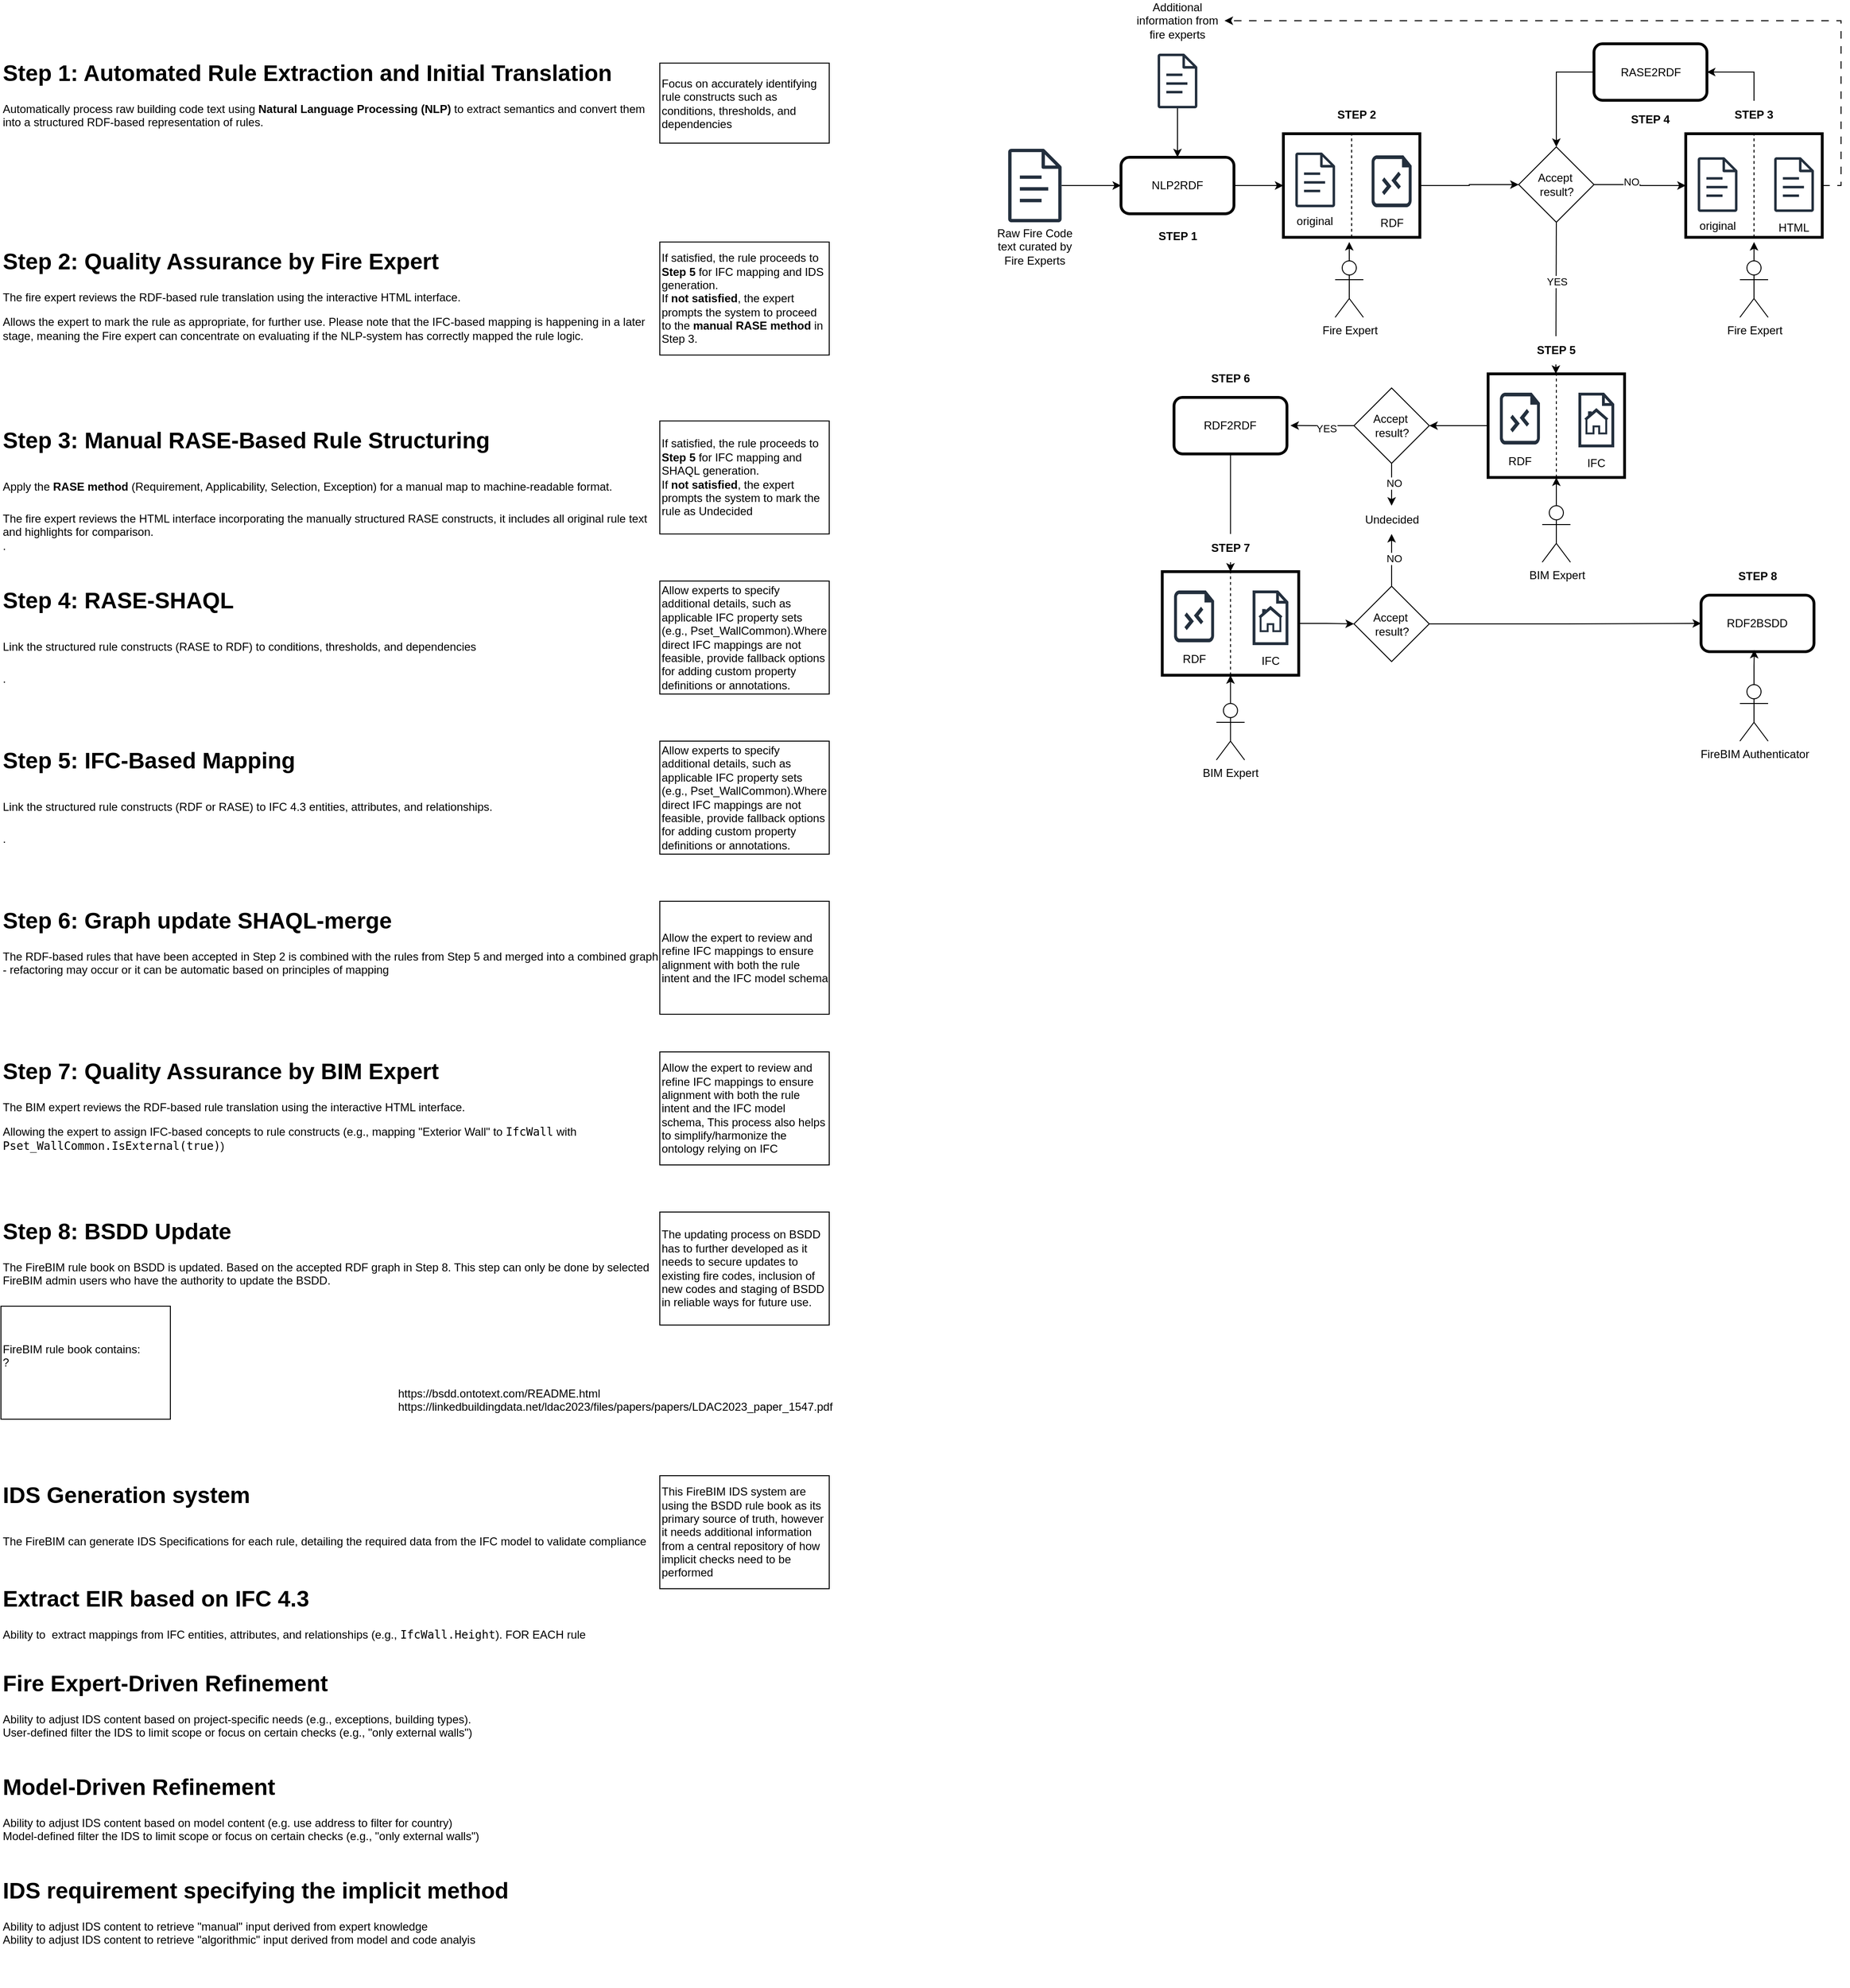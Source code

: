 <mxfile version="24.8.6">
  <diagram name="Page-1" id="r5hVRslawZsMWMXb4wWY">
    <mxGraphModel dx="2206" dy="2420" grid="1" gridSize="10" guides="1" tooltips="1" connect="1" arrows="1" fold="1" page="1" pageScale="1" pageWidth="850" pageHeight="1100" math="0" shadow="0">
      <root>
        <mxCell id="0" />
        <mxCell id="1" parent="0" />
        <mxCell id="cowbU3c1tZKaxY06-JKs-1" value="&lt;h1 style=&quot;margin-top: 0px;&quot;&gt;Step 1: Automated Rule Extraction and Initial Translation&lt;/h1&gt;&lt;p&gt;&lt;span style=&quot;background-color: initial;&quot;&gt;Automatically process raw building code text using &lt;/span&gt;&lt;strong style=&quot;background-color: initial;&quot;&gt;Natural Language Processing (NLP)&lt;/strong&gt;&lt;span style=&quot;background-color: initial;&quot;&gt; to extract semantics and convert them into a structured RDF-based representation of rules.&lt;/span&gt;&lt;/p&gt;" style="text;html=1;whiteSpace=wrap;overflow=hidden;rounded=0;" vertex="1" parent="1">
          <mxGeometry x="40" y="50" width="700" height="130" as="geometry" />
        </mxCell>
        <mxCell id="cowbU3c1tZKaxY06-JKs-2" value="Focus on accurately identifying rule constructs such as conditions, thresholds, and dependencies" style="rounded=0;whiteSpace=wrap;html=1;align=left;" vertex="1" parent="1">
          <mxGeometry x="740" y="60" width="180" height="85" as="geometry" />
        </mxCell>
        <mxCell id="cowbU3c1tZKaxY06-JKs-3" value="&lt;h1 style=&quot;margin-top: 0px;&quot;&gt;Step 2: Quality Assurance by Fire Expert&lt;/h1&gt;&lt;p&gt;The fire expert reviews the RDF-based rule translation using the interactive HTML interface.&lt;/p&gt;&lt;p&gt;Allows the expert to mark the rule as appropriate, for further use. Please note that the IFC-based mapping is happening in a later stage, meaning the Fire expert can concentrate on evaluating if the NLP-system has correctly mapped the rule logic.&amp;nbsp;&amp;nbsp;&lt;/p&gt;" style="text;html=1;whiteSpace=wrap;overflow=hidden;rounded=0;" vertex="1" parent="1">
          <mxGeometry x="40" y="250" width="700" height="120" as="geometry" />
        </mxCell>
        <mxCell id="cowbU3c1tZKaxY06-JKs-5" value="If satisfied, the rule proceeds to &lt;strong&gt;Step 5&lt;/strong&gt; for IFC mapping and IDS generation.&lt;div&gt;If &lt;strong&gt;not satisfied&lt;/strong&gt;, the expert prompts the system to proceed to the &lt;strong&gt;manual RASE method&lt;/strong&gt; in Step 3.&lt;/div&gt;" style="rounded=0;whiteSpace=wrap;html=1;align=left;" vertex="1" parent="1">
          <mxGeometry x="740" y="250" width="180" height="120" as="geometry" />
        </mxCell>
        <mxCell id="cowbU3c1tZKaxY06-JKs-6" value="&lt;h1 style=&quot;margin-top: 0px;&quot;&gt;Step 3:&amp;nbsp;&lt;span style=&quot;background-color: initial;&quot;&gt;Manual RASE-Based Rule Structuring&lt;/span&gt;&lt;/h1&gt;&lt;h1 style=&quot;margin-top: 0px;&quot;&gt;&lt;span style=&quot;background-color: initial; font-size: 12px; font-weight: normal;&quot;&gt;Apply the &lt;/span&gt;&lt;strong style=&quot;background-color: initial; font-size: 12px;&quot;&gt;RASE method&lt;/strong&gt;&lt;span style=&quot;background-color: initial; font-size: 12px; font-weight: normal;&quot;&gt; (Requirement, Applicability, Selection, Exception) for a manual map to&lt;/span&gt;&lt;span style=&quot;background-color: initial; font-size: 12px; font-weight: normal;&quot;&gt;&amp;nbsp;machine-readable format&lt;/span&gt;&lt;span style=&quot;background-color: initial; font-size: 12px; font-weight: normal;&quot;&gt;.&lt;/span&gt;&lt;/h1&gt;&lt;div&gt;&lt;span style=&quot;background-color: initial;&quot;&gt;The fire expert reviews the&amp;nbsp;&lt;/span&gt;HTML interface incorporating the manually structured RASE constructs, it includes all original rule text and highlights for comparison.&lt;span style=&quot;background-color: initial; font-size: 12px; font-weight: normal;&quot;&gt;&lt;/span&gt;&lt;/div&gt;&lt;div&gt;.&lt;/div&gt;" style="text;html=1;whiteSpace=wrap;overflow=hidden;rounded=0;" vertex="1" parent="1">
          <mxGeometry x="40" y="440" width="700" height="150" as="geometry" />
        </mxCell>
        <mxCell id="cowbU3c1tZKaxY06-JKs-7" value="If satisfied, the rule proceeds to &lt;strong&gt;Step 5&lt;/strong&gt; for IFC mapping and SHAQL generation.&lt;div&gt;If &lt;strong&gt;not satisfied&lt;/strong&gt;, the expert prompts the system to mark the rule as Undecided&lt;/div&gt;" style="rounded=0;whiteSpace=wrap;html=1;align=left;" vertex="1" parent="1">
          <mxGeometry x="740" y="440" width="180" height="120" as="geometry" />
        </mxCell>
        <mxCell id="cowbU3c1tZKaxY06-JKs-8" value="&lt;h1 style=&quot;margin-top: 0px;&quot;&gt;Step 5:&amp;nbsp;&lt;span style=&quot;background-color: initial;&quot;&gt;IFC-Based Mapping&lt;/span&gt;&lt;/h1&gt;&lt;h1 style=&quot;margin-top: 0px;&quot;&gt;&lt;span style=&quot;font-size: 12px; font-weight: 400;&quot;&gt;Link the structured rule constructs (RDF or RASE) to IFC 4.3 entities, attributes, and relationships.&lt;/span&gt;&lt;/h1&gt;&lt;div&gt;.&lt;/div&gt;" style="text;html=1;whiteSpace=wrap;overflow=hidden;rounded=0;" vertex="1" parent="1">
          <mxGeometry x="40" y="780" width="700" height="150" as="geometry" />
        </mxCell>
        <mxCell id="cowbU3c1tZKaxY06-JKs-9" value="Allow experts to specify additional details, such as applicable IFC property sets (e.g., Pset_WallCommon).Where direct IFC mappings are not feasible, provide fallback options for adding custom property definitions or annotations." style="rounded=0;whiteSpace=wrap;html=1;align=left;" vertex="1" parent="1">
          <mxGeometry x="740" y="780" width="180" height="120" as="geometry" />
        </mxCell>
        <mxCell id="cowbU3c1tZKaxY06-JKs-10" value="&lt;h1 style=&quot;margin-top: 0px;&quot;&gt;Step 4: RASE-SHAQL&lt;/h1&gt;&lt;h1 style=&quot;margin-top: 0px;&quot;&gt;&lt;span style=&quot;font-size: 12px; font-weight: 400;&quot;&gt;Link the structured rule constructs (RASE to RDF) to&amp;nbsp;&lt;/span&gt;&lt;span style=&quot;background-color: initial; font-size: 12px; font-weight: normal;&quot;&gt;conditions, thresholds, and dependencies&lt;/span&gt;&lt;/h1&gt;&lt;div&gt;.&lt;/div&gt;" style="text;html=1;whiteSpace=wrap;overflow=hidden;rounded=0;" vertex="1" parent="1">
          <mxGeometry x="40" y="610" width="700" height="150" as="geometry" />
        </mxCell>
        <mxCell id="cowbU3c1tZKaxY06-JKs-11" value="Allow experts to specify additional details, such as applicable IFC property sets (e.g., Pset_WallCommon).Where direct IFC mappings are not feasible, provide fallback options for adding custom property definitions or annotations." style="rounded=0;whiteSpace=wrap;html=1;align=left;" vertex="1" parent="1">
          <mxGeometry x="740" y="610" width="180" height="120" as="geometry" />
        </mxCell>
        <mxCell id="cowbU3c1tZKaxY06-JKs-12" value="&lt;h1 style=&quot;margin-top: 0px;&quot;&gt;Step 6: Graph update SHAQL-merge&lt;/h1&gt;&lt;p&gt;The RDF-based rules that have been accepted in Step 2 is combined with the rules from Step 5 and merged into a combined graph - refactoring may occur or it can be automatic based on principles of mapping&lt;/p&gt;" style="text;html=1;whiteSpace=wrap;overflow=hidden;rounded=0;" vertex="1" parent="1">
          <mxGeometry x="40" y="950" width="700" height="120" as="geometry" />
        </mxCell>
        <mxCell id="cowbU3c1tZKaxY06-JKs-13" value="Allow the expert to review and refine IFC mappings to ensure alignment with both the rule intent and the IFC model schema" style="rounded=0;whiteSpace=wrap;html=1;align=left;" vertex="1" parent="1">
          <mxGeometry x="740" y="950" width="180" height="120" as="geometry" />
        </mxCell>
        <mxCell id="cowbU3c1tZKaxY06-JKs-14" value="&lt;h1 style=&quot;margin-top: 0px;&quot;&gt;Step 7: Quality Assurance by BIM Expert&lt;/h1&gt;&lt;p&gt;The BIM expert reviews the RDF-based rule translation using the interactive HTML interface.&lt;/p&gt;&lt;p&gt;Allowing the expert to assign IFC-based concepts to rule constructs (e.g., mapping &quot;Exterior Wall&quot; to &lt;code&gt;IfcWall&lt;/code&gt; with &lt;code&gt;Pset_WallCommon.IsExternal(true)&lt;/code&gt;)&lt;/p&gt;" style="text;html=1;whiteSpace=wrap;overflow=hidden;rounded=0;" vertex="1" parent="1">
          <mxGeometry x="40" y="1110" width="700" height="120" as="geometry" />
        </mxCell>
        <mxCell id="cowbU3c1tZKaxY06-JKs-15" value="Allow the expert to review and refine IFC mappings to ensure alignment with both the rule intent and the IFC model schema, This process also helps to simplify/harmonize the ontology relying on IFC" style="rounded=0;whiteSpace=wrap;html=1;align=left;" vertex="1" parent="1">
          <mxGeometry x="740" y="1110" width="180" height="120" as="geometry" />
        </mxCell>
        <mxCell id="cowbU3c1tZKaxY06-JKs-16" value="&lt;h1 style=&quot;margin-top: 0px;&quot;&gt;Step 8: BSDD Update&lt;/h1&gt;&lt;p&gt;The FireBIM rule book on BSDD is updated. Based on the accepted RDF graph in Step 8. This step can only be done by selected FireBIM admin users who have the authority to update the BSDD.&amp;nbsp;&lt;br&gt;&amp;nbsp;&amp;nbsp;&lt;/p&gt;" style="text;html=1;whiteSpace=wrap;overflow=hidden;rounded=0;" vertex="1" parent="1">
          <mxGeometry x="40" y="1280" width="700" height="120" as="geometry" />
        </mxCell>
        <mxCell id="cowbU3c1tZKaxY06-JKs-17" value="The updating process on BSDD has to further developed as it needs to secure updates to existing fire codes, inclusion of new codes and staging of BSDD in reliable ways for future use." style="rounded=0;whiteSpace=wrap;html=1;align=left;" vertex="1" parent="1">
          <mxGeometry x="740" y="1280" width="180" height="120" as="geometry" />
        </mxCell>
        <mxCell id="cowbU3c1tZKaxY06-JKs-18" value="&lt;h1 style=&quot;margin-top: 0px;&quot;&gt;&lt;span style=&quot;background-color: initial;&quot;&gt;IDS Generation system&lt;/span&gt;&lt;/h1&gt;&lt;h1 style=&quot;margin-top: 0px;&quot;&gt;&lt;span style=&quot;background-color: initial; font-size: 12px; font-weight: normal;&quot;&gt;The FireBIM can g&lt;/span&gt;&lt;span style=&quot;background-color: initial; font-size: 12px; font-weight: normal;&quot;&gt;enerate IDS Specifications&amp;nbsp;&lt;/span&gt;&lt;span style=&quot;background-color: initial; font-size: 12px; font-weight: normal;&quot;&gt;for each rule, detailing the required data from the IFC model to validate compliance&lt;/span&gt;&lt;/h1&gt;" style="text;html=1;whiteSpace=wrap;overflow=hidden;rounded=0;" vertex="1" parent="1">
          <mxGeometry x="40" y="1560" width="700" height="120" as="geometry" />
        </mxCell>
        <mxCell id="cowbU3c1tZKaxY06-JKs-19" value="This FireBIM IDS system are using the BSDD rule book as its primary source of truth, however it needs additional information from a central repository of how implicit checks need to be performed" style="rounded=0;whiteSpace=wrap;html=1;align=left;" vertex="1" parent="1">
          <mxGeometry x="740" y="1560" width="180" height="120" as="geometry" />
        </mxCell>
        <mxCell id="cowbU3c1tZKaxY06-JKs-20" value="&lt;h1 style=&quot;margin-top: 0px;&quot;&gt;Extract EIR based on IFC 4.3&lt;/h1&gt;&lt;div&gt;Ability to&amp;nbsp; extract mappings from IFC entities, attributes, and relationships (e.g., &lt;code&gt;IfcWall.Height&lt;/code&gt;). FOR EACH rule&lt;/div&gt;&lt;p&gt;&amp;nbsp;&amp;nbsp;&lt;/p&gt;" style="text;html=1;whiteSpace=wrap;overflow=hidden;rounded=0;" vertex="1" parent="1">
          <mxGeometry x="40" y="1670" width="700" height="120" as="geometry" />
        </mxCell>
        <mxCell id="cowbU3c1tZKaxY06-JKs-21" value="FireBIM rule book contains:&lt;br&gt;?&lt;br&gt;&lt;div&gt;&lt;br&gt;&lt;/div&gt;" style="rounded=0;whiteSpace=wrap;html=1;align=left;" vertex="1" parent="1">
          <mxGeometry x="40" y="1380" width="180" height="120" as="geometry" />
        </mxCell>
        <UserObject label="https://bsdd.ontotext.com/README.html&#xa;https://linkedbuildingdata.net/ldac2023/files/papers/papers/LDAC2023_paper_1547.pdf" link="chrome-extension://efaidnbmnnnibpcajpcglclefindmkaj/https://linkedbuildingdata.net/ldac2023/files/papers/papers/LDAC2023_paper_1547.pdf" id="cowbU3c1tZKaxY06-JKs-22">
          <mxCell style="text;whiteSpace=wrap;" vertex="1" parent="1">
            <mxGeometry x="460" y="1459" width="560" height="50" as="geometry" />
          </mxCell>
        </UserObject>
        <mxCell id="cowbU3c1tZKaxY06-JKs-23" value="&lt;h1 style=&quot;margin-top: 0px;&quot;&gt;Fire Expert-Driven Refinement&lt;/h1&gt;&lt;div&gt;Ability to&amp;nbsp;&lt;span style=&quot;background-color: initial;&quot;&gt;adjust IDS content based on project-specific needs (e.g., exceptions, building types).&lt;/span&gt;&lt;br&gt;&lt;/div&gt;&lt;div&gt;User-defined filter the IDS to limit scope or focus on certain checks (e.g., &quot;only external walls&quot;)&lt;span style=&quot;background-color: initial;&quot;&gt;&lt;/span&gt;&lt;/div&gt;" style="text;html=1;whiteSpace=wrap;overflow=hidden;rounded=0;" vertex="1" parent="1">
          <mxGeometry x="40" y="1760" width="700" height="120" as="geometry" />
        </mxCell>
        <mxCell id="cowbU3c1tZKaxY06-JKs-24" value="&lt;h1 style=&quot;margin-top: 0px;&quot;&gt;Model-Driven Refinement&lt;/h1&gt;&lt;div&gt;Ability to&amp;nbsp;&lt;span style=&quot;background-color: initial;&quot;&gt;adjust IDS content based on model content (e.g. use address to filter for country)&lt;/span&gt;&lt;br&gt;&lt;/div&gt;&lt;div&gt;Model-defined filter the IDS to limit scope or focus on certain checks (e.g., &quot;only external walls&quot;)&lt;span style=&quot;background-color: initial;&quot;&gt;&lt;/span&gt;&lt;/div&gt;" style="text;html=1;whiteSpace=wrap;overflow=hidden;rounded=0;" vertex="1" parent="1">
          <mxGeometry x="40" y="1870" width="700" height="120" as="geometry" />
        </mxCell>
        <mxCell id="cowbU3c1tZKaxY06-JKs-25" value="&lt;h1 style=&quot;margin-top: 0px;&quot;&gt;IDS requirement specifying the implicit method&lt;/h1&gt;&lt;div&gt;Ability to&amp;nbsp;&lt;span style=&quot;background-color: initial;&quot;&gt;adjust IDS content to retrieve &quot;manual&quot; input derived from expert knowledge&lt;/span&gt;&lt;br&gt;&lt;/div&gt;&lt;div&gt;Ability to adjust IDS content to retrieve &quot;algorithmic&quot; input derived from model and code analyis&lt;/div&gt;" style="text;html=1;whiteSpace=wrap;overflow=hidden;rounded=0;" vertex="1" parent="1">
          <mxGeometry x="40" y="1980" width="700" height="120" as="geometry" />
        </mxCell>
        <mxCell id="cowbU3c1tZKaxY06-JKs-39" style="edgeStyle=orthogonalEdgeStyle;rounded=0;orthogonalLoop=1;jettySize=auto;html=1;exitX=1;exitY=0.5;exitDx=0;exitDy=0;entryX=0;entryY=0.5;entryDx=0;entryDy=0;" edge="1" parent="1" source="cowbU3c1tZKaxY06-JKs-27" target="cowbU3c1tZKaxY06-JKs-34">
          <mxGeometry relative="1" as="geometry" />
        </mxCell>
        <mxCell id="cowbU3c1tZKaxY06-JKs-27" value="NLP2RDF" style="rounded=1;whiteSpace=wrap;html=1;strokeWidth=3;" vertex="1" parent="1">
          <mxGeometry x="1230" y="160" width="120" height="60" as="geometry" />
        </mxCell>
        <mxCell id="cowbU3c1tZKaxY06-JKs-86" style="edgeStyle=orthogonalEdgeStyle;rounded=0;orthogonalLoop=1;jettySize=auto;html=1;" edge="1" parent="1" source="cowbU3c1tZKaxY06-JKs-28">
          <mxGeometry relative="1" as="geometry">
            <mxPoint x="1472.5" y="250" as="targetPoint" />
          </mxGeometry>
        </mxCell>
        <mxCell id="cowbU3c1tZKaxY06-JKs-28" value="Fire Expert" style="shape=umlActor;verticalLabelPosition=bottom;verticalAlign=top;html=1;outlineConnect=0;" vertex="1" parent="1">
          <mxGeometry x="1457.5" y="270" width="30" height="60" as="geometry" />
        </mxCell>
        <mxCell id="cowbU3c1tZKaxY06-JKs-71" style="edgeStyle=orthogonalEdgeStyle;rounded=0;orthogonalLoop=1;jettySize=auto;html=1;exitX=1;exitY=0.5;exitDx=0;exitDy=0;entryX=0;entryY=0.5;entryDx=0;entryDy=0;" edge="1" parent="1" source="cowbU3c1tZKaxY06-JKs-34" target="cowbU3c1tZKaxY06-JKs-66">
          <mxGeometry relative="1" as="geometry" />
        </mxCell>
        <mxCell id="cowbU3c1tZKaxY06-JKs-34" value="" style="rounded=0;whiteSpace=wrap;html=1;strokeWidth=3;" vertex="1" parent="1">
          <mxGeometry x="1402.5" y="135" width="145" height="110" as="geometry" />
        </mxCell>
        <mxCell id="cowbU3c1tZKaxY06-JKs-38" style="edgeStyle=orthogonalEdgeStyle;rounded=0;orthogonalLoop=1;jettySize=auto;html=1;entryX=0;entryY=0.5;entryDx=0;entryDy=0;" edge="1" parent="1" source="cowbU3c1tZKaxY06-JKs-37" target="cowbU3c1tZKaxY06-JKs-27">
          <mxGeometry relative="1" as="geometry" />
        </mxCell>
        <mxCell id="cowbU3c1tZKaxY06-JKs-37" value="" style="sketch=0;outlineConnect=0;fontColor=#232F3E;gradientColor=none;fillColor=#232F3D;strokeColor=none;dashed=0;verticalLabelPosition=bottom;verticalAlign=top;align=center;html=1;fontSize=12;fontStyle=0;aspect=fixed;pointerEvents=1;shape=mxgraph.aws4.document;strokeWidth=1;" vertex="1" parent="1">
          <mxGeometry x="1110" y="151" width="57" height="78" as="geometry" />
        </mxCell>
        <mxCell id="cowbU3c1tZKaxY06-JKs-42" value="" style="sketch=0;outlineConnect=0;fontColor=#232F3E;gradientColor=none;fillColor=#232F3D;strokeColor=none;dashed=0;verticalLabelPosition=bottom;verticalAlign=top;align=center;html=1;fontSize=12;fontStyle=0;aspect=fixed;pointerEvents=1;shape=mxgraph.aws4.document;strokeWidth=1;" vertex="1" parent="1">
          <mxGeometry x="1415.12" y="155" width="42.38" height="58" as="geometry" />
        </mxCell>
        <mxCell id="cowbU3c1tZKaxY06-JKs-44" value="original" style="text;html=1;align=center;verticalAlign=middle;whiteSpace=wrap;rounded=0;" vertex="1" parent="1">
          <mxGeometry x="1406.31" y="213" width="60" height="30" as="geometry" />
        </mxCell>
        <mxCell id="cowbU3c1tZKaxY06-JKs-45" value="RDF" style="text;html=1;align=center;verticalAlign=middle;whiteSpace=wrap;rounded=0;" vertex="1" parent="1">
          <mxGeometry x="1487.5" y="215" width="60" height="30" as="geometry" />
        </mxCell>
        <mxCell id="cowbU3c1tZKaxY06-JKs-46" value="" style="endArrow=none;dashed=1;html=1;rounded=0;exitX=0.5;exitY=1;exitDx=0;exitDy=0;entryX=0.5;entryY=0;entryDx=0;entryDy=0;" edge="1" parent="1" source="cowbU3c1tZKaxY06-JKs-34" target="cowbU3c1tZKaxY06-JKs-34">
          <mxGeometry width="50" height="50" relative="1" as="geometry">
            <mxPoint x="1427.5" y="185" as="sourcePoint" />
            <mxPoint x="1547.5" y="285" as="targetPoint" />
          </mxGeometry>
        </mxCell>
        <mxCell id="cowbU3c1tZKaxY06-JKs-102" style="edgeStyle=orthogonalEdgeStyle;rounded=0;orthogonalLoop=1;jettySize=auto;html=1;exitX=0;exitY=0.5;exitDx=0;exitDy=0;entryX=1;entryY=0.5;entryDx=0;entryDy=0;" edge="1" parent="1" source="cowbU3c1tZKaxY06-JKs-48" target="cowbU3c1tZKaxY06-JKs-89">
          <mxGeometry relative="1" as="geometry" />
        </mxCell>
        <mxCell id="cowbU3c1tZKaxY06-JKs-48" value="" style="rounded=0;whiteSpace=wrap;html=1;strokeWidth=3;" vertex="1" parent="1">
          <mxGeometry x="1620" y="390" width="145" height="110" as="geometry" />
        </mxCell>
        <mxCell id="cowbU3c1tZKaxY06-JKs-51" value="RDF" style="text;html=1;align=center;verticalAlign=middle;whiteSpace=wrap;rounded=0;" vertex="1" parent="1">
          <mxGeometry x="1623.81" y="468" width="60" height="30" as="geometry" />
        </mxCell>
        <mxCell id="cowbU3c1tZKaxY06-JKs-52" value="IFC" style="text;html=1;align=center;verticalAlign=middle;whiteSpace=wrap;rounded=0;" vertex="1" parent="1">
          <mxGeometry x="1705" y="470" width="60" height="30" as="geometry" />
        </mxCell>
        <mxCell id="cowbU3c1tZKaxY06-JKs-53" value="" style="endArrow=none;dashed=1;html=1;rounded=0;exitX=0.5;exitY=1;exitDx=0;exitDy=0;entryX=0.5;entryY=0;entryDx=0;entryDy=0;" edge="1" parent="1" source="cowbU3c1tZKaxY06-JKs-48" target="cowbU3c1tZKaxY06-JKs-48">
          <mxGeometry width="50" height="50" relative="1" as="geometry">
            <mxPoint x="1645" y="440" as="sourcePoint" />
            <mxPoint x="1765" y="540" as="targetPoint" />
          </mxGeometry>
        </mxCell>
        <mxCell id="cowbU3c1tZKaxY06-JKs-55" value="" style="verticalLabelPosition=bottom;html=1;verticalAlign=top;align=center;shape=mxgraph.azure.rdp_remoting_file;pointerEvents=1;gradientColor=none;fillColor=#232F3D;strokeColor=none;" vertex="1" parent="1">
          <mxGeometry x="1496.25" y="158" width="42.5" height="55" as="geometry" />
        </mxCell>
        <mxCell id="cowbU3c1tZKaxY06-JKs-56" value="" style="verticalLabelPosition=bottom;html=1;verticalAlign=top;align=center;shape=mxgraph.azure.rdp_remoting_file;pointerEvents=1;gradientColor=none;fillColor=#232F3D;strokeColor=none;" vertex="1" parent="1">
          <mxGeometry x="1632.56" y="410" width="42.5" height="55" as="geometry" />
        </mxCell>
        <mxCell id="cowbU3c1tZKaxY06-JKs-62" value="" style="group" vertex="1" connectable="0" parent="1">
          <mxGeometry x="1717.5" y="411.5" width="35" height="55" as="geometry" />
        </mxCell>
        <mxCell id="cowbU3c1tZKaxY06-JKs-59" value="" style="html=1;verticalLabelPosition=bottom;align=center;labelBackgroundColor=#ffffff;verticalAlign=top;strokeWidth=3;strokeColor=#232F3D;shadow=0;dashed=0;shape=mxgraph.ios7.icons.document;" vertex="1" parent="cowbU3c1tZKaxY06-JKs-62">
          <mxGeometry width="35" height="55" as="geometry" />
        </mxCell>
        <mxCell id="cowbU3c1tZKaxY06-JKs-61" value="" style="html=1;verticalLabelPosition=bottom;align=center;labelBackgroundColor=#ffffff;verticalAlign=top;strokeWidth=2;strokeColor=#232F3D;shadow=0;dashed=0;shape=mxgraph.ios7.icons.home;" vertex="1" parent="cowbU3c1tZKaxY06-JKs-62">
          <mxGeometry x="5.5" y="16.25" width="24" height="25.5" as="geometry" />
        </mxCell>
        <mxCell id="cowbU3c1tZKaxY06-JKs-69" style="edgeStyle=orthogonalEdgeStyle;rounded=0;orthogonalLoop=1;jettySize=auto;html=1;exitX=0.5;exitY=1;exitDx=0;exitDy=0;" edge="1" parent="1" source="cowbU3c1tZKaxY06-JKs-66">
          <mxGeometry relative="1" as="geometry">
            <mxPoint x="1692" y="390" as="targetPoint" />
          </mxGeometry>
        </mxCell>
        <mxCell id="cowbU3c1tZKaxY06-JKs-70" value="YES" style="edgeLabel;html=1;align=center;verticalAlign=middle;resizable=0;points=[];" vertex="1" connectable="0" parent="cowbU3c1tZKaxY06-JKs-69">
          <mxGeometry x="-0.215" relative="1" as="geometry">
            <mxPoint as="offset" />
          </mxGeometry>
        </mxCell>
        <mxCell id="cowbU3c1tZKaxY06-JKs-78" style="edgeStyle=orthogonalEdgeStyle;rounded=0;orthogonalLoop=1;jettySize=auto;html=1;exitX=1;exitY=0.5;exitDx=0;exitDy=0;entryX=0;entryY=0.5;entryDx=0;entryDy=0;" edge="1" parent="1" source="cowbU3c1tZKaxY06-JKs-66" target="cowbU3c1tZKaxY06-JKs-72">
          <mxGeometry relative="1" as="geometry" />
        </mxCell>
        <mxCell id="cowbU3c1tZKaxY06-JKs-82" value="NO" style="edgeLabel;html=1;align=center;verticalAlign=middle;resizable=0;points=[];" vertex="1" connectable="0" parent="cowbU3c1tZKaxY06-JKs-78">
          <mxGeometry x="-0.213" y="3" relative="1" as="geometry">
            <mxPoint as="offset" />
          </mxGeometry>
        </mxCell>
        <mxCell id="cowbU3c1tZKaxY06-JKs-66" value="Accept&amp;nbsp;&lt;div&gt;result?&lt;/div&gt;" style="rhombus;whiteSpace=wrap;html=1;" vertex="1" parent="1">
          <mxGeometry x="1652.5" y="149" width="80" height="80" as="geometry" />
        </mxCell>
        <mxCell id="cowbU3c1tZKaxY06-JKs-94" style="edgeStyle=orthogonalEdgeStyle;rounded=0;orthogonalLoop=1;jettySize=auto;html=1;exitX=1;exitY=0.5;exitDx=0;exitDy=0;entryX=1;entryY=0.5;entryDx=0;entryDy=0;dashed=1;dashPattern=8 8;" edge="1" parent="1" source="cowbU3c1tZKaxY06-JKs-72" target="cowbU3c1tZKaxY06-JKs-93">
          <mxGeometry relative="1" as="geometry" />
        </mxCell>
        <mxCell id="cowbU3c1tZKaxY06-JKs-72" value="" style="rounded=0;whiteSpace=wrap;html=1;strokeWidth=3;" vertex="1" parent="1">
          <mxGeometry x="1830" y="135" width="145" height="110" as="geometry" />
        </mxCell>
        <mxCell id="cowbU3c1tZKaxY06-JKs-73" value="" style="sketch=0;outlineConnect=0;fontColor=#232F3E;gradientColor=none;fillColor=#232F3D;strokeColor=none;dashed=0;verticalLabelPosition=bottom;verticalAlign=top;align=center;html=1;fontSize=12;fontStyle=0;aspect=fixed;pointerEvents=1;shape=mxgraph.aws4.document;strokeWidth=1;" vertex="1" parent="1">
          <mxGeometry x="1842.62" y="160" width="42.38" height="58" as="geometry" />
        </mxCell>
        <mxCell id="cowbU3c1tZKaxY06-JKs-74" value="original" style="text;html=1;align=center;verticalAlign=middle;whiteSpace=wrap;rounded=0;" vertex="1" parent="1">
          <mxGeometry x="1833.81" y="218" width="60" height="30" as="geometry" />
        </mxCell>
        <mxCell id="cowbU3c1tZKaxY06-JKs-75" value="HTML" style="text;html=1;align=center;verticalAlign=middle;whiteSpace=wrap;rounded=0;" vertex="1" parent="1">
          <mxGeometry x="1915" y="220" width="60" height="30" as="geometry" />
        </mxCell>
        <mxCell id="cowbU3c1tZKaxY06-JKs-76" value="" style="endArrow=none;dashed=1;html=1;rounded=0;exitX=0.5;exitY=1;exitDx=0;exitDy=0;entryX=0.5;entryY=0;entryDx=0;entryDy=0;" edge="1" parent="1" source="cowbU3c1tZKaxY06-JKs-72" target="cowbU3c1tZKaxY06-JKs-72">
          <mxGeometry width="50" height="50" relative="1" as="geometry">
            <mxPoint x="1855" y="190" as="sourcePoint" />
            <mxPoint x="1975" y="290" as="targetPoint" />
          </mxGeometry>
        </mxCell>
        <mxCell id="cowbU3c1tZKaxY06-JKs-81" value="" style="sketch=0;outlineConnect=0;fontColor=#232F3E;gradientColor=none;fillColor=#232F3D;strokeColor=none;dashed=0;verticalLabelPosition=bottom;verticalAlign=top;align=center;html=1;fontSize=12;fontStyle=0;aspect=fixed;pointerEvents=1;shape=mxgraph.aws4.document;strokeWidth=1;" vertex="1" parent="1">
          <mxGeometry x="1923.87" y="160" width="42.38" height="58" as="geometry" />
        </mxCell>
        <mxCell id="cowbU3c1tZKaxY06-JKs-87" style="edgeStyle=orthogonalEdgeStyle;rounded=0;orthogonalLoop=1;jettySize=auto;html=1;exitX=0.5;exitY=0;exitDx=0;exitDy=0;exitPerimeter=0;" edge="1" parent="1" source="cowbU3c1tZKaxY06-JKs-85">
          <mxGeometry relative="1" as="geometry">
            <mxPoint x="1902.565" y="250" as="targetPoint" />
          </mxGeometry>
        </mxCell>
        <mxCell id="cowbU3c1tZKaxY06-JKs-85" value="Fire Expert" style="shape=umlActor;verticalLabelPosition=bottom;verticalAlign=top;html=1;outlineConnect=0;" vertex="1" parent="1">
          <mxGeometry x="1887.5" y="270" width="30" height="60" as="geometry" />
        </mxCell>
        <mxCell id="cowbU3c1tZKaxY06-JKs-131" style="edgeStyle=orthogonalEdgeStyle;rounded=0;orthogonalLoop=1;jettySize=auto;html=1;exitX=0.5;exitY=0;exitDx=0;exitDy=0;exitPerimeter=0;entryX=0.5;entryY=1;entryDx=0;entryDy=0;" edge="1" parent="1" source="cowbU3c1tZKaxY06-JKs-88" target="cowbU3c1tZKaxY06-JKs-48">
          <mxGeometry relative="1" as="geometry" />
        </mxCell>
        <mxCell id="cowbU3c1tZKaxY06-JKs-88" value="BIM Expert" style="shape=umlActor;verticalLabelPosition=bottom;verticalAlign=top;html=1;outlineConnect=0;" vertex="1" parent="1">
          <mxGeometry x="1677.5" y="530" width="30" height="60" as="geometry" />
        </mxCell>
        <mxCell id="cowbU3c1tZKaxY06-JKs-104" style="edgeStyle=orthogonalEdgeStyle;rounded=0;orthogonalLoop=1;jettySize=auto;html=1;exitX=0.5;exitY=1;exitDx=0;exitDy=0;entryX=0.5;entryY=0;entryDx=0;entryDy=0;" edge="1" parent="1" source="cowbU3c1tZKaxY06-JKs-89" target="cowbU3c1tZKaxY06-JKs-103">
          <mxGeometry relative="1" as="geometry" />
        </mxCell>
        <mxCell id="cowbU3c1tZKaxY06-JKs-105" value="NO" style="edgeLabel;html=1;align=center;verticalAlign=middle;resizable=0;points=[];" vertex="1" connectable="0" parent="cowbU3c1tZKaxY06-JKs-104">
          <mxGeometry x="-0.088" y="2" relative="1" as="geometry">
            <mxPoint as="offset" />
          </mxGeometry>
        </mxCell>
        <mxCell id="cowbU3c1tZKaxY06-JKs-115" style="edgeStyle=orthogonalEdgeStyle;rounded=0;orthogonalLoop=1;jettySize=auto;html=1;exitX=0;exitY=0.5;exitDx=0;exitDy=0;" edge="1" parent="1" source="cowbU3c1tZKaxY06-JKs-89">
          <mxGeometry relative="1" as="geometry">
            <mxPoint x="1410" y="444.857" as="targetPoint" />
          </mxGeometry>
        </mxCell>
        <mxCell id="cowbU3c1tZKaxY06-JKs-116" value="YES" style="edgeLabel;html=1;align=center;verticalAlign=middle;resizable=0;points=[];" vertex="1" connectable="0" parent="cowbU3c1tZKaxY06-JKs-115">
          <mxGeometry x="-0.136" y="3" relative="1" as="geometry">
            <mxPoint as="offset" />
          </mxGeometry>
        </mxCell>
        <mxCell id="cowbU3c1tZKaxY06-JKs-89" value="Accept&amp;nbsp;&lt;div&gt;result?&lt;/div&gt;" style="rhombus;whiteSpace=wrap;html=1;" vertex="1" parent="1">
          <mxGeometry x="1477.5" y="405" width="80" height="80" as="geometry" />
        </mxCell>
        <mxCell id="cowbU3c1tZKaxY06-JKs-95" style="edgeStyle=orthogonalEdgeStyle;rounded=0;orthogonalLoop=1;jettySize=auto;html=1;entryX=0.5;entryY=0;entryDx=0;entryDy=0;" edge="1" parent="1" source="cowbU3c1tZKaxY06-JKs-92" target="cowbU3c1tZKaxY06-JKs-27">
          <mxGeometry relative="1" as="geometry" />
        </mxCell>
        <mxCell id="cowbU3c1tZKaxY06-JKs-92" value="" style="sketch=0;outlineConnect=0;fontColor=#232F3E;gradientColor=none;fillColor=#232F3D;strokeColor=none;dashed=0;verticalLabelPosition=bottom;verticalAlign=top;align=center;html=1;fontSize=12;fontStyle=0;aspect=fixed;pointerEvents=1;shape=mxgraph.aws4.document;strokeWidth=1;" vertex="1" parent="1">
          <mxGeometry x="1268.81" y="50" width="42.38" height="58" as="geometry" />
        </mxCell>
        <mxCell id="cowbU3c1tZKaxY06-JKs-93" value="Additional information from fire experts" style="text;html=1;align=center;verticalAlign=middle;whiteSpace=wrap;rounded=0;" vertex="1" parent="1">
          <mxGeometry x="1240" width="100" height="30" as="geometry" />
        </mxCell>
        <mxCell id="cowbU3c1tZKaxY06-JKs-96" value="Raw Fire Code text curated by Fire Experts" style="text;html=1;align=center;verticalAlign=middle;whiteSpace=wrap;rounded=0;" vertex="1" parent="1">
          <mxGeometry x="1094.25" y="240" width="88.5" height="30" as="geometry" />
        </mxCell>
        <mxCell id="cowbU3c1tZKaxY06-JKs-97" value="&lt;b&gt;STEP 1&lt;/b&gt;" style="text;html=1;align=center;verticalAlign=middle;whiteSpace=wrap;rounded=0;" vertex="1" parent="1">
          <mxGeometry x="1245.75" y="229" width="88.5" height="30" as="geometry" />
        </mxCell>
        <mxCell id="cowbU3c1tZKaxY06-JKs-98" value="&lt;b&gt;STEP 2&lt;/b&gt;" style="text;html=1;align=center;verticalAlign=middle;whiteSpace=wrap;rounded=0;" vertex="1" parent="1">
          <mxGeometry x="1435.75" y="100" width="88.5" height="30" as="geometry" />
        </mxCell>
        <mxCell id="cowbU3c1tZKaxY06-JKs-113" style="edgeStyle=orthogonalEdgeStyle;rounded=0;orthogonalLoop=1;jettySize=auto;html=1;exitX=0.5;exitY=0;exitDx=0;exitDy=0;entryX=1;entryY=0.5;entryDx=0;entryDy=0;" edge="1" parent="1" source="cowbU3c1tZKaxY06-JKs-99" target="cowbU3c1tZKaxY06-JKs-111">
          <mxGeometry relative="1" as="geometry" />
        </mxCell>
        <mxCell id="cowbU3c1tZKaxY06-JKs-99" value="&lt;b&gt;STEP 3&lt;/b&gt;" style="text;html=1;align=center;verticalAlign=middle;whiteSpace=wrap;rounded=0;fillColor=default;" vertex="1" parent="1">
          <mxGeometry x="1858.25" y="100" width="88.5" height="30" as="geometry" />
        </mxCell>
        <mxCell id="cowbU3c1tZKaxY06-JKs-101" value="&lt;b&gt;STEP 5&lt;/b&gt;" style="text;html=1;align=center;verticalAlign=middle;whiteSpace=wrap;rounded=0;fillColor=default;" vertex="1" parent="1">
          <mxGeometry x="1648.25" y="350" width="88.5" height="30" as="geometry" />
        </mxCell>
        <mxCell id="cowbU3c1tZKaxY06-JKs-103" value="Undecided" style="text;html=1;align=center;verticalAlign=middle;whiteSpace=wrap;rounded=0;" vertex="1" parent="1">
          <mxGeometry x="1487.5" y="530" width="60" height="30" as="geometry" />
        </mxCell>
        <mxCell id="cowbU3c1tZKaxY06-JKs-132" style="edgeStyle=orthogonalEdgeStyle;rounded=0;orthogonalLoop=1;jettySize=auto;html=1;exitX=0.5;exitY=1;exitDx=0;exitDy=0;entryX=0.5;entryY=0;entryDx=0;entryDy=0;" edge="1" parent="1" source="cowbU3c1tZKaxY06-JKs-106" target="cowbU3c1tZKaxY06-JKs-117">
          <mxGeometry relative="1" as="geometry" />
        </mxCell>
        <mxCell id="cowbU3c1tZKaxY06-JKs-106" value="RDF2RDF" style="rounded=1;whiteSpace=wrap;html=1;strokeWidth=3;" vertex="1" parent="1">
          <mxGeometry x="1286.31" y="415" width="120" height="60" as="geometry" />
        </mxCell>
        <mxCell id="cowbU3c1tZKaxY06-JKs-107" value="&lt;b&gt;STEP 6&lt;/b&gt;" style="text;html=1;align=center;verticalAlign=middle;whiteSpace=wrap;rounded=0;" vertex="1" parent="1">
          <mxGeometry x="1302.06" y="380" width="88.5" height="30" as="geometry" />
        </mxCell>
        <mxCell id="cowbU3c1tZKaxY06-JKs-114" style="edgeStyle=orthogonalEdgeStyle;rounded=0;orthogonalLoop=1;jettySize=auto;html=1;exitX=0;exitY=0.5;exitDx=0;exitDy=0;entryX=0.5;entryY=0;entryDx=0;entryDy=0;" edge="1" parent="1" source="cowbU3c1tZKaxY06-JKs-111" target="cowbU3c1tZKaxY06-JKs-66">
          <mxGeometry relative="1" as="geometry" />
        </mxCell>
        <mxCell id="cowbU3c1tZKaxY06-JKs-111" value="RASE2RDF" style="rounded=1;whiteSpace=wrap;html=1;strokeWidth=3;" vertex="1" parent="1">
          <mxGeometry x="1732.5" y="39.5" width="120" height="60" as="geometry" />
        </mxCell>
        <mxCell id="cowbU3c1tZKaxY06-JKs-112" value="&lt;b&gt;STEP 4&lt;/b&gt;" style="text;html=1;align=center;verticalAlign=middle;whiteSpace=wrap;rounded=0;" vertex="1" parent="1">
          <mxGeometry x="1748.25" y="105" width="88.5" height="30" as="geometry" />
        </mxCell>
        <mxCell id="cowbU3c1tZKaxY06-JKs-137" style="edgeStyle=orthogonalEdgeStyle;rounded=0;orthogonalLoop=1;jettySize=auto;html=1;exitX=1;exitY=0.5;exitDx=0;exitDy=0;entryX=0;entryY=0.5;entryDx=0;entryDy=0;" edge="1" parent="1" source="cowbU3c1tZKaxY06-JKs-117" target="cowbU3c1tZKaxY06-JKs-135">
          <mxGeometry relative="1" as="geometry" />
        </mxCell>
        <mxCell id="cowbU3c1tZKaxY06-JKs-117" value="" style="rounded=0;whiteSpace=wrap;html=1;strokeWidth=3;" vertex="1" parent="1">
          <mxGeometry x="1273.81" y="600" width="145" height="110" as="geometry" />
        </mxCell>
        <mxCell id="cowbU3c1tZKaxY06-JKs-118" value="RDF" style="text;html=1;align=center;verticalAlign=middle;whiteSpace=wrap;rounded=0;" vertex="1" parent="1">
          <mxGeometry x="1277.62" y="678" width="60" height="30" as="geometry" />
        </mxCell>
        <mxCell id="cowbU3c1tZKaxY06-JKs-119" value="IFC" style="text;html=1;align=center;verticalAlign=middle;whiteSpace=wrap;rounded=0;" vertex="1" parent="1">
          <mxGeometry x="1358.81" y="680" width="60" height="30" as="geometry" />
        </mxCell>
        <mxCell id="cowbU3c1tZKaxY06-JKs-120" value="" style="endArrow=none;dashed=1;html=1;rounded=0;exitX=0.5;exitY=1;exitDx=0;exitDy=0;entryX=0.5;entryY=0;entryDx=0;entryDy=0;" edge="1" parent="1" source="cowbU3c1tZKaxY06-JKs-117" target="cowbU3c1tZKaxY06-JKs-117">
          <mxGeometry width="50" height="50" relative="1" as="geometry">
            <mxPoint x="1298.81" y="650" as="sourcePoint" />
            <mxPoint x="1418.81" y="750" as="targetPoint" />
          </mxGeometry>
        </mxCell>
        <mxCell id="cowbU3c1tZKaxY06-JKs-121" value="" style="verticalLabelPosition=bottom;html=1;verticalAlign=top;align=center;shape=mxgraph.azure.rdp_remoting_file;pointerEvents=1;gradientColor=none;fillColor=#232F3D;strokeColor=none;" vertex="1" parent="1">
          <mxGeometry x="1286.37" y="620" width="42.5" height="55" as="geometry" />
        </mxCell>
        <mxCell id="cowbU3c1tZKaxY06-JKs-122" value="" style="group" vertex="1" connectable="0" parent="1">
          <mxGeometry x="1371.31" y="621.5" width="35" height="55" as="geometry" />
        </mxCell>
        <mxCell id="cowbU3c1tZKaxY06-JKs-123" value="" style="html=1;verticalLabelPosition=bottom;align=center;labelBackgroundColor=#ffffff;verticalAlign=top;strokeWidth=3;strokeColor=#232F3D;shadow=0;dashed=0;shape=mxgraph.ios7.icons.document;" vertex="1" parent="cowbU3c1tZKaxY06-JKs-122">
          <mxGeometry width="35" height="55" as="geometry" />
        </mxCell>
        <mxCell id="cowbU3c1tZKaxY06-JKs-124" value="" style="html=1;verticalLabelPosition=bottom;align=center;labelBackgroundColor=#ffffff;verticalAlign=top;strokeWidth=2;strokeColor=#232F3D;shadow=0;dashed=0;shape=mxgraph.ios7.icons.home;" vertex="1" parent="cowbU3c1tZKaxY06-JKs-122">
          <mxGeometry x="5.5" y="16.25" width="24" height="25.5" as="geometry" />
        </mxCell>
        <mxCell id="cowbU3c1tZKaxY06-JKs-129" style="edgeStyle=orthogonalEdgeStyle;rounded=0;orthogonalLoop=1;jettySize=auto;html=1;entryX=0.5;entryY=1;entryDx=0;entryDy=0;" edge="1" parent="1" source="cowbU3c1tZKaxY06-JKs-125" target="cowbU3c1tZKaxY06-JKs-117">
          <mxGeometry relative="1" as="geometry" />
        </mxCell>
        <mxCell id="cowbU3c1tZKaxY06-JKs-125" value="BIM Expert" style="shape=umlActor;verticalLabelPosition=bottom;verticalAlign=top;html=1;outlineConnect=0;" vertex="1" parent="1">
          <mxGeometry x="1331.31" y="740" width="30" height="60" as="geometry" />
        </mxCell>
        <mxCell id="cowbU3c1tZKaxY06-JKs-138" style="edgeStyle=orthogonalEdgeStyle;rounded=0;orthogonalLoop=1;jettySize=auto;html=1;exitX=0.5;exitY=0;exitDx=0;exitDy=0;entryX=0.5;entryY=1;entryDx=0;entryDy=0;" edge="1" parent="1" source="cowbU3c1tZKaxY06-JKs-135" target="cowbU3c1tZKaxY06-JKs-103">
          <mxGeometry relative="1" as="geometry" />
        </mxCell>
        <mxCell id="cowbU3c1tZKaxY06-JKs-139" value="NO" style="edgeLabel;html=1;align=center;verticalAlign=middle;resizable=0;points=[];" vertex="1" connectable="0" parent="cowbU3c1tZKaxY06-JKs-138">
          <mxGeometry x="0.088" y="-2" relative="1" as="geometry">
            <mxPoint as="offset" />
          </mxGeometry>
        </mxCell>
        <mxCell id="cowbU3c1tZKaxY06-JKs-144" style="edgeStyle=orthogonalEdgeStyle;rounded=0;orthogonalLoop=1;jettySize=auto;html=1;exitX=1;exitY=0.5;exitDx=0;exitDy=0;entryX=0;entryY=0.5;entryDx=0;entryDy=0;" edge="1" parent="1" source="cowbU3c1tZKaxY06-JKs-135" target="cowbU3c1tZKaxY06-JKs-141">
          <mxGeometry relative="1" as="geometry" />
        </mxCell>
        <mxCell id="cowbU3c1tZKaxY06-JKs-135" value="Accept&amp;nbsp;&lt;div&gt;result?&lt;/div&gt;" style="rhombus;whiteSpace=wrap;html=1;" vertex="1" parent="1">
          <mxGeometry x="1477.5" y="615.5" width="80" height="80" as="geometry" />
        </mxCell>
        <mxCell id="cowbU3c1tZKaxY06-JKs-141" value="RDF2BSDD" style="rounded=1;whiteSpace=wrap;html=1;strokeWidth=3;" vertex="1" parent="1">
          <mxGeometry x="1846.25" y="625" width="120" height="60" as="geometry" />
        </mxCell>
        <mxCell id="cowbU3c1tZKaxY06-JKs-142" value="&lt;b&gt;STEP 8&lt;/b&gt;" style="text;html=1;align=center;verticalAlign=middle;whiteSpace=wrap;rounded=0;" vertex="1" parent="1">
          <mxGeometry x="1862" y="590" width="88.5" height="30" as="geometry" />
        </mxCell>
        <mxCell id="cowbU3c1tZKaxY06-JKs-143" value="&lt;b&gt;STEP 7&lt;/b&gt;" style="text;html=1;align=center;verticalAlign=middle;whiteSpace=wrap;rounded=0;fillColor=default;" vertex="1" parent="1">
          <mxGeometry x="1302.06" y="560" width="88.5" height="30" as="geometry" />
        </mxCell>
        <mxCell id="cowbU3c1tZKaxY06-JKs-145" value="FireBIM Authenticator" style="shape=umlActor;verticalLabelPosition=bottom;verticalAlign=top;html=1;outlineConnect=0;" vertex="1" parent="1">
          <mxGeometry x="1887.5" y="720" width="30" height="60" as="geometry" />
        </mxCell>
        <mxCell id="cowbU3c1tZKaxY06-JKs-146" style="edgeStyle=orthogonalEdgeStyle;rounded=0;orthogonalLoop=1;jettySize=auto;html=1;entryX=0.472;entryY=0.968;entryDx=0;entryDy=0;entryPerimeter=0;" edge="1" parent="1" source="cowbU3c1tZKaxY06-JKs-145" target="cowbU3c1tZKaxY06-JKs-141">
          <mxGeometry relative="1" as="geometry" />
        </mxCell>
      </root>
    </mxGraphModel>
  </diagram>
</mxfile>
